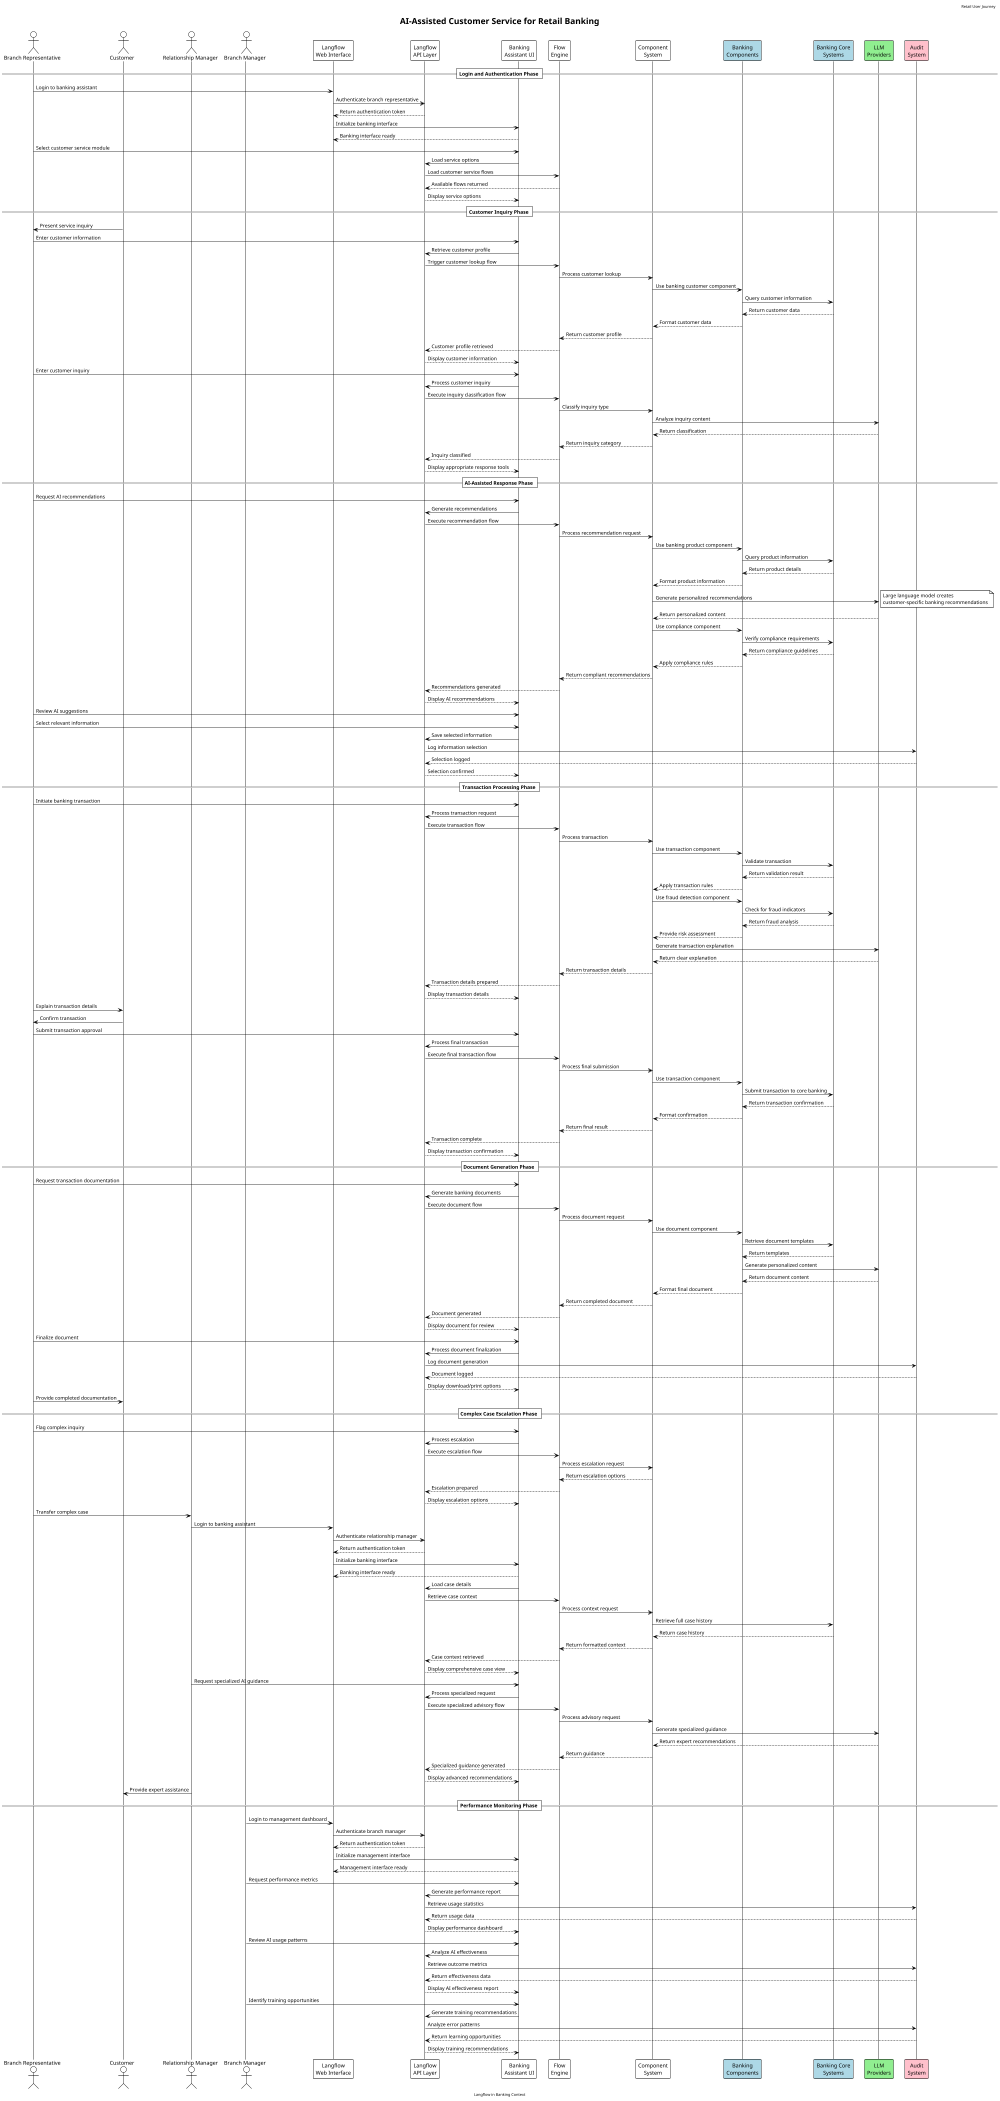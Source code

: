 @startuml AI-Assisted Customer Service
!theme plain
scale max 1000 width

'Define participants
actor "Branch Representative" as Rep
actor "Customer" as Cust
actor "Relationship Manager" as RM
actor "Branch Manager" as Mgr
participant "Langflow\nWeb Interface" as UI
participant "Langflow\nAPI Layer" as API
participant "Banking\nAssistant UI" as BankUI
participant "Flow\nEngine" as FlowEngine
participant "Component\nSystem" as CompSys
participant "Banking\nComponents" as BankComp #lightblue
participant "Banking Core\nSystems" as Core #lightblue
participant "LLM\nProviders" as LLM #lightgreen
participant "Audit\nSystem" as Audit #pink

'Title and headers
title AI-Assisted Customer Service for Retail Banking
header Retail User Journey
footer Langflow in Banking Context

'Sequence definition
== Login and Authentication Phase ==

Rep -> UI: Login to banking assistant
UI -> API: Authenticate branch representative
API --> UI: Return authentication token
UI -> BankUI: Initialize banking interface
BankUI --> UI: Banking interface ready

Rep -> BankUI: Select customer service module
BankUI -> API: Load service options
API -> FlowEngine: Load customer service flows
FlowEngine --> API: Available flows returned
API --> BankUI: Display service options

== Customer Inquiry Phase ==

Cust -> Rep: Present service inquiry
Rep -> BankUI: Enter customer information
BankUI -> API: Retrieve customer profile
API -> FlowEngine: Trigger customer lookup flow
FlowEngine -> CompSys: Process customer lookup
CompSys -> BankComp: Use banking customer component
BankComp -> Core: Query customer information
Core --> BankComp: Return customer data
BankComp --> CompSys: Format customer data
CompSys --> FlowEngine: Return customer profile
FlowEngine --> API: Customer profile retrieved
API --> BankUI: Display customer information

Rep -> BankUI: Enter customer inquiry
BankUI -> API: Process customer inquiry
API -> FlowEngine: Execute inquiry classification flow
FlowEngine -> CompSys: Classify inquiry type
CompSys -> LLM: Analyze inquiry content
LLM --> CompSys: Return classification
CompSys --> FlowEngine: Return inquiry category
FlowEngine --> API: Inquiry classified
API --> BankUI: Display appropriate response tools

== AI-Assisted Response Phase ==

Rep -> BankUI: Request AI recommendations
BankUI -> API: Generate recommendations
API -> FlowEngine: Execute recommendation flow
FlowEngine -> CompSys: Process recommendation request
CompSys -> BankComp: Use banking product component
BankComp -> Core: Query product information
Core --> BankComp: Return product details
BankComp --> CompSys: Format product information

CompSys -> LLM: Generate personalized recommendations
note right: Large language model creates\ncustomer-specific banking recommendations
LLM --> CompSys: Return personalized content

CompSys -> BankComp: Use compliance component
BankComp -> Core: Verify compliance requirements
Core --> BankComp: Return compliance guidelines
BankComp --> CompSys: Apply compliance rules
CompSys --> FlowEngine: Return compliant recommendations
FlowEngine --> API: Recommendations generated
API --> BankUI: Display AI recommendations

Rep -> BankUI: Review AI suggestions
Rep -> BankUI: Select relevant information
BankUI -> API: Save selected information
API -> Audit: Log information selection
Audit --> API: Selection logged
API --> BankUI: Selection confirmed

== Transaction Processing Phase ==

Rep -> BankUI: Initiate banking transaction
BankUI -> API: Process transaction request
API -> FlowEngine: Execute transaction flow
FlowEngine -> CompSys: Process transaction
CompSys -> BankComp: Use transaction component
BankComp -> Core: Validate transaction
Core --> BankComp: Return validation result
BankComp --> CompSys: Apply transaction rules

CompSys -> BankComp: Use fraud detection component
BankComp -> Core: Check for fraud indicators
Core --> BankComp: Return fraud analysis
BankComp --> CompSys: Provide risk assessment

CompSys -> LLM: Generate transaction explanation
LLM --> CompSys: Return clear explanation
CompSys --> FlowEngine: Return transaction details
FlowEngine --> API: Transaction details prepared
API --> BankUI: Display transaction details

Rep -> Cust: Explain transaction details
Cust -> Rep: Confirm transaction
Rep -> BankUI: Submit transaction approval
BankUI -> API: Process final transaction
API -> FlowEngine: Execute final transaction flow
FlowEngine -> CompSys: Process final submission
CompSys -> BankComp: Use transaction component
BankComp -> Core: Submit transaction to core banking
Core --> BankComp: Return transaction confirmation
BankComp --> CompSys: Format confirmation
CompSys --> FlowEngine: Return final result
FlowEngine --> API: Transaction complete
API --> BankUI: Display transaction confirmation

== Document Generation Phase ==

Rep -> BankUI: Request transaction documentation
BankUI -> API: Generate banking documents
API -> FlowEngine: Execute document flow
FlowEngine -> CompSys: Process document request
CompSys -> BankComp: Use document component
BankComp -> Core: Retrieve document templates
Core --> BankComp: Return templates

BankComp -> LLM: Generate personalized content
LLM --> BankComp: Return document content
BankComp --> CompSys: Format final document
CompSys --> FlowEngine: Return completed document
FlowEngine --> API: Document generated
API --> BankUI: Display document for review

Rep -> BankUI: Finalize document
BankUI -> API: Process document finalization
API -> Audit: Log document generation
Audit --> API: Document logged
API --> BankUI: Display download/print options

Rep -> Cust: Provide completed documentation

== Complex Case Escalation Phase ==

Rep -> BankUI: Flag complex inquiry
BankUI -> API: Process escalation
API -> FlowEngine: Execute escalation flow
FlowEngine -> CompSys: Process escalation request
CompSys --> FlowEngine: Return escalation options
FlowEngine --> API: Escalation prepared
API --> BankUI: Display escalation options

Rep -> RM: Transfer complex case
RM -> UI: Login to banking assistant
UI -> API: Authenticate relationship manager
API --> UI: Return authentication token
UI -> BankUI: Initialize banking interface
BankUI --> UI: Banking interface ready

BankUI -> API: Load case details
API -> FlowEngine: Retrieve case context
FlowEngine -> CompSys: Process context request
CompSys -> Core: Retrieve full case history
Core --> CompSys: Return case history
CompSys --> FlowEngine: Return formatted context
FlowEngine --> API: Case context retrieved
API --> BankUI: Display comprehensive case view

RM -> BankUI: Request specialized AI guidance
BankUI -> API: Process specialized request
API -> FlowEngine: Execute specialized advisory flow
FlowEngine -> CompSys: Process advisory request
CompSys -> LLM: Generate specialized guidance
LLM --> CompSys: Return expert recommendations
CompSys --> FlowEngine: Return guidance
FlowEngine --> API: Specialized guidance generated
API --> BankUI: Display advanced recommendations

RM -> Cust: Provide expert assistance

== Performance Monitoring Phase ==

Mgr -> UI: Login to management dashboard
UI -> API: Authenticate branch manager
API --> UI: Return authentication token
UI -> BankUI: Initialize management interface
BankUI --> UI: Management interface ready

Mgr -> BankUI: Request performance metrics
BankUI -> API: Generate performance report
API -> Audit: Retrieve usage statistics
Audit --> API: Return usage data
API --> BankUI: Display performance dashboard

Mgr -> BankUI: Review AI usage patterns
BankUI -> API: Analyze AI effectiveness
API -> Audit: Retrieve outcome metrics
Audit --> API: Return effectiveness data
API --> BankUI: Display AI effectiveness report

Mgr -> BankUI: Identify training opportunities
BankUI -> API: Generate training recommendations
API -> Audit: Analyze error patterns
Audit --> API: Return learning opportunities
API --> BankUI: Display training recommendations

@enduml 